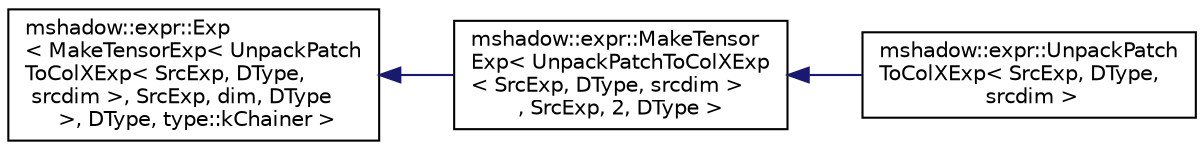 digraph "Graphical Class Hierarchy"
{
 // LATEX_PDF_SIZE
  edge [fontname="Helvetica",fontsize="10",labelfontname="Helvetica",labelfontsize="10"];
  node [fontname="Helvetica",fontsize="10",shape=record];
  rankdir="LR";
  Node0 [label="mshadow::expr::Exp\l\< MakeTensorExp\< UnpackPatch\lToColXExp\< SrcExp, DType,\l srcdim \>, SrcExp, dim, DType\l \>, DType, type::kChainer \>",height=0.2,width=0.4,color="black", fillcolor="white", style="filled",URL="$structmshadow_1_1expr_1_1Exp.html",tooltip=" "];
  Node0 -> Node1 [dir="back",color="midnightblue",fontsize="10",style="solid",fontname="Helvetica"];
  Node1 [label="mshadow::expr::MakeTensor\lExp\< UnpackPatchToColXExp\l\< SrcExp, DType, srcdim \>\l, SrcExp, 2, DType \>",height=0.2,width=0.4,color="black", fillcolor="white", style="filled",URL="$structmshadow_1_1expr_1_1MakeTensorExp.html",tooltip=" "];
  Node1 -> Node2 [dir="back",color="midnightblue",fontsize="10",style="solid",fontname="Helvetica"];
  Node2 [label="mshadow::expr::UnpackPatch\lToColXExp\< SrcExp, DType,\l srcdim \>",height=0.2,width=0.4,color="black", fillcolor="white", style="filled",URL="$structmshadow_1_1expr_1_1UnpackPatchToColXExp.html",tooltip="unpack local (overlap) patches of image to column of mat, can be used to implement convolution,..."];
}
